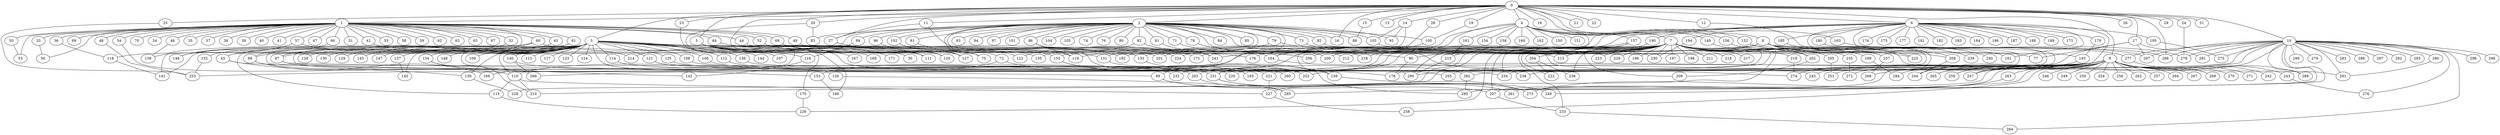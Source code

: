 
graph graphname {
    0 -- 1
0 -- 2
0 -- 3
0 -- 4
0 -- 5
0 -- 6
0 -- 7
0 -- 8
0 -- 9
0 -- 10
0 -- 11
0 -- 12
0 -- 13
0 -- 14
0 -- 15
0 -- 16
0 -- 17
0 -- 18
0 -- 19
0 -- 20
0 -- 21
0 -- 22
0 -- 23
0 -- 24
0 -- 25
0 -- 26
0 -- 27
0 -- 28
0 -- 29
0 -- 30
0 -- 31
0 -- 288
1 -- 32
1 -- 33
1 -- 34
1 -- 35
1 -- 36
1 -- 37
1 -- 38
1 -- 39
1 -- 40
1 -- 41
1 -- 42
1 -- 43
1 -- 44
1 -- 45
1 -- 46
1 -- 47
1 -- 48
1 -- 49
1 -- 50
1 -- 51
1 -- 52
1 -- 53
1 -- 54
1 -- 55
1 -- 56
1 -- 57
1 -- 58
1 -- 59
1 -- 60
1 -- 61
1 -- 62
1 -- 63
1 -- 64
1 -- 65
1 -- 66
1 -- 67
1 -- 68
1 -- 69
1 -- 70
2 -- 71
2 -- 72
2 -- 73
2 -- 74
2 -- 75
2 -- 76
2 -- 77
2 -- 78
2 -- 79
2 -- 80
2 -- 81
2 -- 82
2 -- 83
2 -- 84
2 -- 85
2 -- 86
2 -- 87
2 -- 88
2 -- 89
2 -- 90
2 -- 91
2 -- 92
2 -- 93
2 -- 94
2 -- 95
2 -- 96
2 -- 97
2 -- 98
2 -- 99
2 -- 100
2 -- 101
2 -- 102
2 -- 103
2 -- 104
2 -- 105
2 -- 16
3 -- 128
3 -- 130
3 -- 131
3 -- 132
3 -- 133
3 -- 134
3 -- 129
3 -- 136
3 -- 137
3 -- 138
3 -- 139
3 -- 140
3 -- 141
3 -- 142
3 -- 143
3 -- 144
3 -- 145
3 -- 146
3 -- 147
3 -- 148
3 -- 135
3 -- 106
3 -- 107
3 -- 108
3 -- 109
3 -- 110
3 -- 111
3 -- 112
3 -- 113
3 -- 114
3 -- 115
3 -- 116
3 -- 117
3 -- 118
3 -- 119
3 -- 120
3 -- 121
3 -- 122
3 -- 123
3 -- 124
3 -- 125
3 -- 126
3 -- 127
4 -- 160
4 -- 162
4 -- 163
4 -- 161
4 -- 149
4 -- 150
4 -- 151
4 -- 152
4 -- 153
4 -- 154
4 -- 155
4 -- 156
4 -- 157
4 -- 158
4 -- 159
5 -- 164
5 -- 165
5 -- 166
5 -- 167
5 -- 168
5 -- 169
5 -- 170
5 -- 171
5 -- 30
5 -- 230
5 -- 75
6 -- 172
6 -- 173
6 -- 174
6 -- 175
6 -- 176
6 -- 177
6 -- 178
6 -- 179
6 -- 180
6 -- 181
6 -- 182
6 -- 183
6 -- 184
6 -- 185
6 -- 186
6 -- 187
6 -- 188
6 -- 189
6 -- 190
6 -- 191
6 -- 192
6 -- 193
6 -- 194
6 -- 195
6 -- 247
7 -- 196
7 -- 197
7 -- 198
7 -- 199
7 -- 200
7 -- 201
7 -- 202
7 -- 203
7 -- 204
7 -- 205
7 -- 206
7 -- 207
7 -- 208
7 -- 209
7 -- 210
7 -- 211
7 -- 212
7 -- 213
7 -- 214
7 -- 215
7 -- 216
7 -- 217
7 -- 218
7 -- 219
7 -- 220
7 -- 221
7 -- 222
7 -- 223
7 -- 224
7 -- 225
7 -- 226
7 -- 227
7 -- 228
7 -- 229
7 -- 230
7 -- 231
7 -- 232
7 -- 233
7 -- 234
7 -- 235
7 -- 236
7 -- 133
7 -- 191
8 -- 237
8 -- 238
8 -- 239
8 -- 240
8 -- 241
8 -- 90
8 -- 202
8 -- 207
8 -- 265
9 -- 256
9 -- 258
9 -- 259
9 -- 260
9 -- 261
9 -- 262
9 -- 257
9 -- 264
9 -- 265
9 -- 266
9 -- 267
9 -- 268
9 -- 269
9 -- 270
9 -- 271
9 -- 272
9 -- 273
9 -- 274
9 -- 263
9 -- 242
9 -- 243
9 -- 244
9 -- 245
9 -- 246
9 -- 247
9 -- 248
9 -- 249
9 -- 250
9 -- 251
9 -- 252
9 -- 253
9 -- 254
9 -- 255
10 -- 275
10 -- 276
10 -- 277
10 -- 278
10 -- 279
10 -- 280
10 -- 281
10 -- 282
10 -- 283
10 -- 284
10 -- 285
10 -- 286
10 -- 287
10 -- 288
10 -- 289
10 -- 290
10 -- 291
10 -- 292
10 -- 293
10 -- 294
10 -- 295
10 -- 296
10 -- 297
10 -- 298
10 -- 299
11 -- 27
11 -- 206
12 -- 208
14 -- 119
14 -- 103
14 -- 95
15 -- 88
17 -- 281
17 -- 77
17 -- 297
17 -- 274
19 -- 100
20 -- 83
20 -- 107
23 -- 144
24 -- 278
25 -- 253
27 -- 111
28 -- 131
32 -- 43
33 -- 56
36 -- 118
42 -- 155
43 -- 139
43 -- 231
44 -- 201
45 -- 87
46 -- 138
48 -- 253
49 -- 176
50 -- 53
52 -- 224
54 -- 266
57 -- 214
57 -- 146
60 -- 213
60 -- 260
60 -- 141
61 -- 87
61 -- 290
64 -- 192
66 -- 98
68 -- 241
68 -- 172
71 -- 212
72 -- 110
72 -- 252
73 -- 277
78 -- 218
79 -- 274
79 -- 135
81 -- 127
82 -- 297
86 -- 260
86 -- 119
87 -- 232
87 -- 89
89 -- 273
89 -- 207
90 -- 178
91 -- 241
92 -- 200
92 -- 122
96 -- 111
98 -- 166
98 -- 110
99 -- 116
100 -- 164
102 -- 120
103 -- 288
106 -- 255
108 -- 178
110 -- 227
110 -- 115
110 -- 210
112 -- 282
114 -- 231
115 -- 226
116 -- 142
118 -- 141
121 -- 220
125 -- 221
126 -- 285
131 -- 295
132 -- 253
133 -- 159
134 -- 210
134 -- 153
136 -- 234
137 -- 145
139 -- 228
140 -- 203
140 -- 266
149 -- 237
152 -- 225
153 -- 168
155 -- 165
155 -- 252
156 -- 291
157 -- 290
157 -- 231
157 -- 245
157 -- 164
159 -- 273
161 -- 215
163 -- 278
164 -- 238
170 -- 226
179 -- 193
180 -- 234
185 -- 225
190 -- 213
193 -- 244
193 -- 259
194 -- 230
195 -- 275
199 -- 294
202 -- 209
203 -- 285
204 -- 222
204 -- 236
205 -- 251
207 -- 233
208 -- 244
215 -- 290
219 -- 274
221 -- 227
227 -- 258
231 -- 261
231 -- 248
233 -- 284
235 -- 272
237 -- 268
243 -- 276
263 -- 273
277 -- 289
280 -- 291
282 -- 295

}
